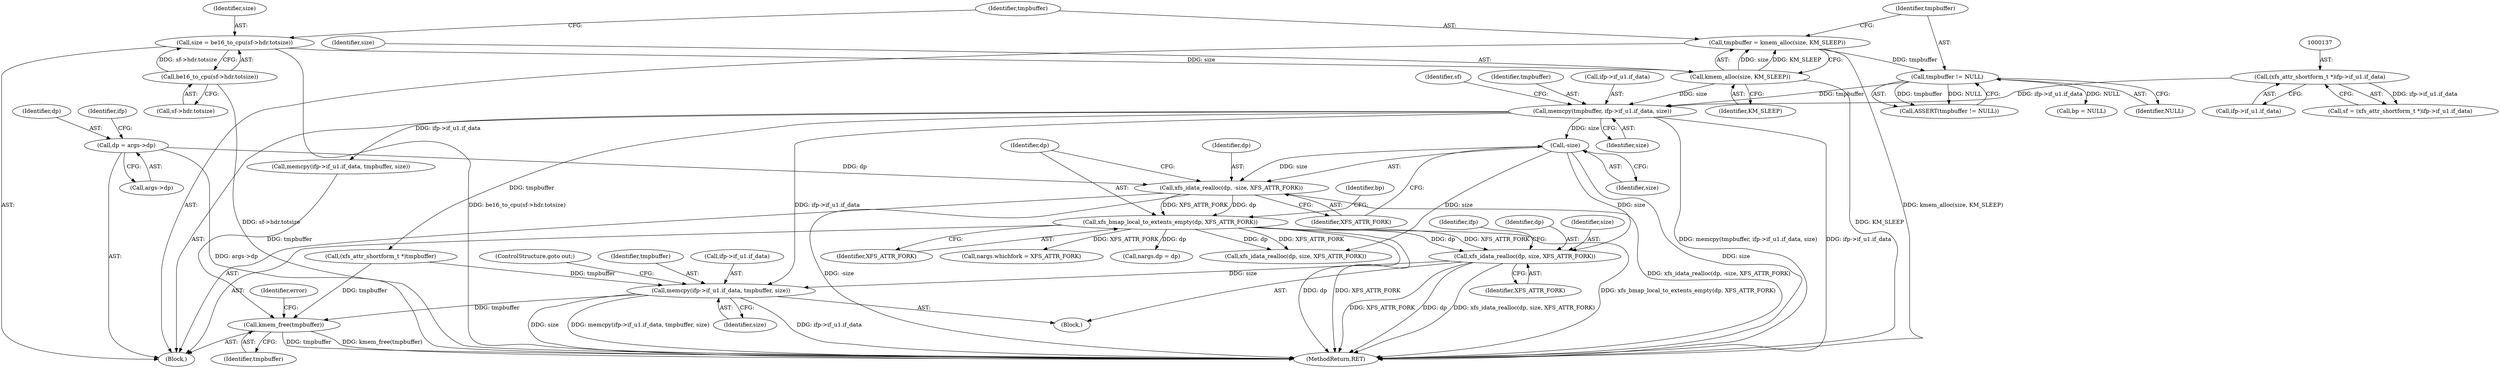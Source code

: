 digraph "0_linux_bb3d48dcf86a97dc25fe9fc2c11938e19cb4399a@API" {
"1000199" [label="(Call,xfs_idata_realloc(dp, size, XFS_ATTR_FORK))"];
"1000178" [label="(Call,xfs_bmap_local_to_extents_empty(dp, XFS_ATTR_FORK))"];
"1000173" [label="(Call,xfs_idata_realloc(dp, -size, XFS_ATTR_FORK))"];
"1000124" [label="(Call,dp = args->dp)"];
"1000175" [label="(Call,-size)"];
"1000160" [label="(Call,memcpy(tmpbuffer, ifp->if_u1.if_data, size))"];
"1000157" [label="(Call,tmpbuffer != NULL)"];
"1000151" [label="(Call,tmpbuffer = kmem_alloc(size, KM_SLEEP))"];
"1000153" [label="(Call,kmem_alloc(size, KM_SLEEP))"];
"1000143" [label="(Call,size = be16_to_cpu(sf->hdr.totsize))"];
"1000145" [label="(Call,be16_to_cpu(sf->hdr.totsize))"];
"1000136" [label="(Call,(xfs_attr_shortform_t *)ifp->if_u1.if_data)"];
"1000203" [label="(Call,memcpy(ifp->if_u1.if_data, tmpbuffer, size))"];
"1000418" [label="(Call,kmem_free(tmpbuffer))"];
"1000160" [label="(Call,memcpy(tmpbuffer, ifp->if_u1.if_data, size))"];
"1000240" [label="(Call,memcpy(ifp->if_u1.if_data, tmpbuffer, size))"];
"1000157" [label="(Call,tmpbuffer != NULL)"];
"1000138" [label="(Call,ifp->if_u1.if_data)"];
"1000156" [label="(Call,ASSERT(tmpbuffer != NULL))"];
"1000422" [label="(MethodReturn,RET)"];
"1000158" [label="(Identifier,tmpbuffer)"];
"1000146" [label="(Call,sf->hdr.totsize)"];
"1000161" [label="(Identifier,tmpbuffer)"];
"1000175" [label="(Call,-size)"];
"1000201" [label="(Identifier,size)"];
"1000257" [label="(Call,nargs.dp = dp)"];
"1000162" [label="(Call,ifp->if_u1.if_data)"];
"1000155" [label="(Identifier,KM_SLEEP)"];
"1000177" [label="(Identifier,XFS_ATTR_FORK)"];
"1000199" [label="(Call,xfs_idata_realloc(dp, size, XFS_ATTR_FORK))"];
"1000130" [label="(Identifier,ifp)"];
"1000176" [label="(Identifier,size)"];
"1000169" [label="(Identifier,sf)"];
"1000179" [label="(Identifier,dp)"];
"1000204" [label="(Call,ifp->if_u1.if_data)"];
"1000203" [label="(Call,memcpy(ifp->if_u1.if_data, tmpbuffer, size))"];
"1000211" [label="(ControlStructure,goto out;)"];
"1000136" [label="(Call,(xfs_attr_shortform_t *)ifp->if_u1.if_data)"];
"1000192" [label="(Block,)"];
"1000125" [label="(Identifier,dp)"];
"1000170" [label="(Call,(xfs_attr_shortform_t *)tmpbuffer)"];
"1000209" [label="(Identifier,tmpbuffer)"];
"1000236" [label="(Call,xfs_idata_realloc(dp, size, XFS_ATTR_FORK))"];
"1000143" [label="(Call,size = be16_to_cpu(sf->hdr.totsize))"];
"1000418" [label="(Call,kmem_free(tmpbuffer))"];
"1000200" [label="(Identifier,dp)"];
"1000181" [label="(Call,bp = NULL)"];
"1000154" [label="(Identifier,size)"];
"1000167" [label="(Identifier,size)"];
"1000290" [label="(Call,nargs.whichfork = XFS_ATTR_FORK)"];
"1000134" [label="(Call,sf = (xfs_attr_shortform_t *)ifp->if_u1.if_data)"];
"1000206" [label="(Identifier,ifp)"];
"1000159" [label="(Identifier,NULL)"];
"1000174" [label="(Identifier,dp)"];
"1000210" [label="(Identifier,size)"];
"1000419" [label="(Identifier,tmpbuffer)"];
"1000110" [label="(Block,)"];
"1000178" [label="(Call,xfs_bmap_local_to_extents_empty(dp, XFS_ATTR_FORK))"];
"1000182" [label="(Identifier,bp)"];
"1000173" [label="(Call,xfs_idata_realloc(dp, -size, XFS_ATTR_FORK))"];
"1000153" [label="(Call,kmem_alloc(size, KM_SLEEP))"];
"1000151" [label="(Call,tmpbuffer = kmem_alloc(size, KM_SLEEP))"];
"1000126" [label="(Call,args->dp)"];
"1000180" [label="(Identifier,XFS_ATTR_FORK)"];
"1000145" [label="(Call,be16_to_cpu(sf->hdr.totsize))"];
"1000152" [label="(Identifier,tmpbuffer)"];
"1000144" [label="(Identifier,size)"];
"1000421" [label="(Identifier,error)"];
"1000124" [label="(Call,dp = args->dp)"];
"1000202" [label="(Identifier,XFS_ATTR_FORK)"];
"1000199" -> "1000192"  [label="AST: "];
"1000199" -> "1000202"  [label="CFG: "];
"1000200" -> "1000199"  [label="AST: "];
"1000201" -> "1000199"  [label="AST: "];
"1000202" -> "1000199"  [label="AST: "];
"1000206" -> "1000199"  [label="CFG: "];
"1000199" -> "1000422"  [label="DDG: dp"];
"1000199" -> "1000422"  [label="DDG: xfs_idata_realloc(dp, size, XFS_ATTR_FORK)"];
"1000199" -> "1000422"  [label="DDG: XFS_ATTR_FORK"];
"1000178" -> "1000199"  [label="DDG: dp"];
"1000178" -> "1000199"  [label="DDG: XFS_ATTR_FORK"];
"1000175" -> "1000199"  [label="DDG: size"];
"1000199" -> "1000203"  [label="DDG: size"];
"1000178" -> "1000110"  [label="AST: "];
"1000178" -> "1000180"  [label="CFG: "];
"1000179" -> "1000178"  [label="AST: "];
"1000180" -> "1000178"  [label="AST: "];
"1000182" -> "1000178"  [label="CFG: "];
"1000178" -> "1000422"  [label="DDG: xfs_bmap_local_to_extents_empty(dp, XFS_ATTR_FORK)"];
"1000178" -> "1000422"  [label="DDG: dp"];
"1000178" -> "1000422"  [label="DDG: XFS_ATTR_FORK"];
"1000173" -> "1000178"  [label="DDG: dp"];
"1000173" -> "1000178"  [label="DDG: XFS_ATTR_FORK"];
"1000178" -> "1000236"  [label="DDG: dp"];
"1000178" -> "1000236"  [label="DDG: XFS_ATTR_FORK"];
"1000178" -> "1000257"  [label="DDG: dp"];
"1000178" -> "1000290"  [label="DDG: XFS_ATTR_FORK"];
"1000173" -> "1000110"  [label="AST: "];
"1000173" -> "1000177"  [label="CFG: "];
"1000174" -> "1000173"  [label="AST: "];
"1000175" -> "1000173"  [label="AST: "];
"1000177" -> "1000173"  [label="AST: "];
"1000179" -> "1000173"  [label="CFG: "];
"1000173" -> "1000422"  [label="DDG: xfs_idata_realloc(dp, -size, XFS_ATTR_FORK)"];
"1000173" -> "1000422"  [label="DDG: -size"];
"1000124" -> "1000173"  [label="DDG: dp"];
"1000175" -> "1000173"  [label="DDG: size"];
"1000124" -> "1000110"  [label="AST: "];
"1000124" -> "1000126"  [label="CFG: "];
"1000125" -> "1000124"  [label="AST: "];
"1000126" -> "1000124"  [label="AST: "];
"1000130" -> "1000124"  [label="CFG: "];
"1000124" -> "1000422"  [label="DDG: args->dp"];
"1000175" -> "1000176"  [label="CFG: "];
"1000176" -> "1000175"  [label="AST: "];
"1000177" -> "1000175"  [label="CFG: "];
"1000175" -> "1000422"  [label="DDG: size"];
"1000160" -> "1000175"  [label="DDG: size"];
"1000175" -> "1000236"  [label="DDG: size"];
"1000160" -> "1000110"  [label="AST: "];
"1000160" -> "1000167"  [label="CFG: "];
"1000161" -> "1000160"  [label="AST: "];
"1000162" -> "1000160"  [label="AST: "];
"1000167" -> "1000160"  [label="AST: "];
"1000169" -> "1000160"  [label="CFG: "];
"1000160" -> "1000422"  [label="DDG: memcpy(tmpbuffer, ifp->if_u1.if_data, size)"];
"1000160" -> "1000422"  [label="DDG: ifp->if_u1.if_data"];
"1000157" -> "1000160"  [label="DDG: tmpbuffer"];
"1000136" -> "1000160"  [label="DDG: ifp->if_u1.if_data"];
"1000153" -> "1000160"  [label="DDG: size"];
"1000160" -> "1000170"  [label="DDG: tmpbuffer"];
"1000160" -> "1000203"  [label="DDG: ifp->if_u1.if_data"];
"1000160" -> "1000240"  [label="DDG: ifp->if_u1.if_data"];
"1000157" -> "1000156"  [label="AST: "];
"1000157" -> "1000159"  [label="CFG: "];
"1000158" -> "1000157"  [label="AST: "];
"1000159" -> "1000157"  [label="AST: "];
"1000156" -> "1000157"  [label="CFG: "];
"1000157" -> "1000156"  [label="DDG: tmpbuffer"];
"1000157" -> "1000156"  [label="DDG: NULL"];
"1000151" -> "1000157"  [label="DDG: tmpbuffer"];
"1000157" -> "1000181"  [label="DDG: NULL"];
"1000151" -> "1000110"  [label="AST: "];
"1000151" -> "1000153"  [label="CFG: "];
"1000152" -> "1000151"  [label="AST: "];
"1000153" -> "1000151"  [label="AST: "];
"1000158" -> "1000151"  [label="CFG: "];
"1000151" -> "1000422"  [label="DDG: kmem_alloc(size, KM_SLEEP)"];
"1000153" -> "1000151"  [label="DDG: size"];
"1000153" -> "1000151"  [label="DDG: KM_SLEEP"];
"1000153" -> "1000155"  [label="CFG: "];
"1000154" -> "1000153"  [label="AST: "];
"1000155" -> "1000153"  [label="AST: "];
"1000153" -> "1000422"  [label="DDG: KM_SLEEP"];
"1000143" -> "1000153"  [label="DDG: size"];
"1000143" -> "1000110"  [label="AST: "];
"1000143" -> "1000145"  [label="CFG: "];
"1000144" -> "1000143"  [label="AST: "];
"1000145" -> "1000143"  [label="AST: "];
"1000152" -> "1000143"  [label="CFG: "];
"1000143" -> "1000422"  [label="DDG: be16_to_cpu(sf->hdr.totsize)"];
"1000145" -> "1000143"  [label="DDG: sf->hdr.totsize"];
"1000145" -> "1000146"  [label="CFG: "];
"1000146" -> "1000145"  [label="AST: "];
"1000145" -> "1000422"  [label="DDG: sf->hdr.totsize"];
"1000136" -> "1000134"  [label="AST: "];
"1000136" -> "1000138"  [label="CFG: "];
"1000137" -> "1000136"  [label="AST: "];
"1000138" -> "1000136"  [label="AST: "];
"1000134" -> "1000136"  [label="CFG: "];
"1000136" -> "1000134"  [label="DDG: ifp->if_u1.if_data"];
"1000203" -> "1000192"  [label="AST: "];
"1000203" -> "1000210"  [label="CFG: "];
"1000204" -> "1000203"  [label="AST: "];
"1000209" -> "1000203"  [label="AST: "];
"1000210" -> "1000203"  [label="AST: "];
"1000211" -> "1000203"  [label="CFG: "];
"1000203" -> "1000422"  [label="DDG: size"];
"1000203" -> "1000422"  [label="DDG: memcpy(ifp->if_u1.if_data, tmpbuffer, size)"];
"1000203" -> "1000422"  [label="DDG: ifp->if_u1.if_data"];
"1000170" -> "1000203"  [label="DDG: tmpbuffer"];
"1000203" -> "1000418"  [label="DDG: tmpbuffer"];
"1000418" -> "1000110"  [label="AST: "];
"1000418" -> "1000419"  [label="CFG: "];
"1000419" -> "1000418"  [label="AST: "];
"1000421" -> "1000418"  [label="CFG: "];
"1000418" -> "1000422"  [label="DDG: kmem_free(tmpbuffer)"];
"1000418" -> "1000422"  [label="DDG: tmpbuffer"];
"1000170" -> "1000418"  [label="DDG: tmpbuffer"];
"1000240" -> "1000418"  [label="DDG: tmpbuffer"];
}
